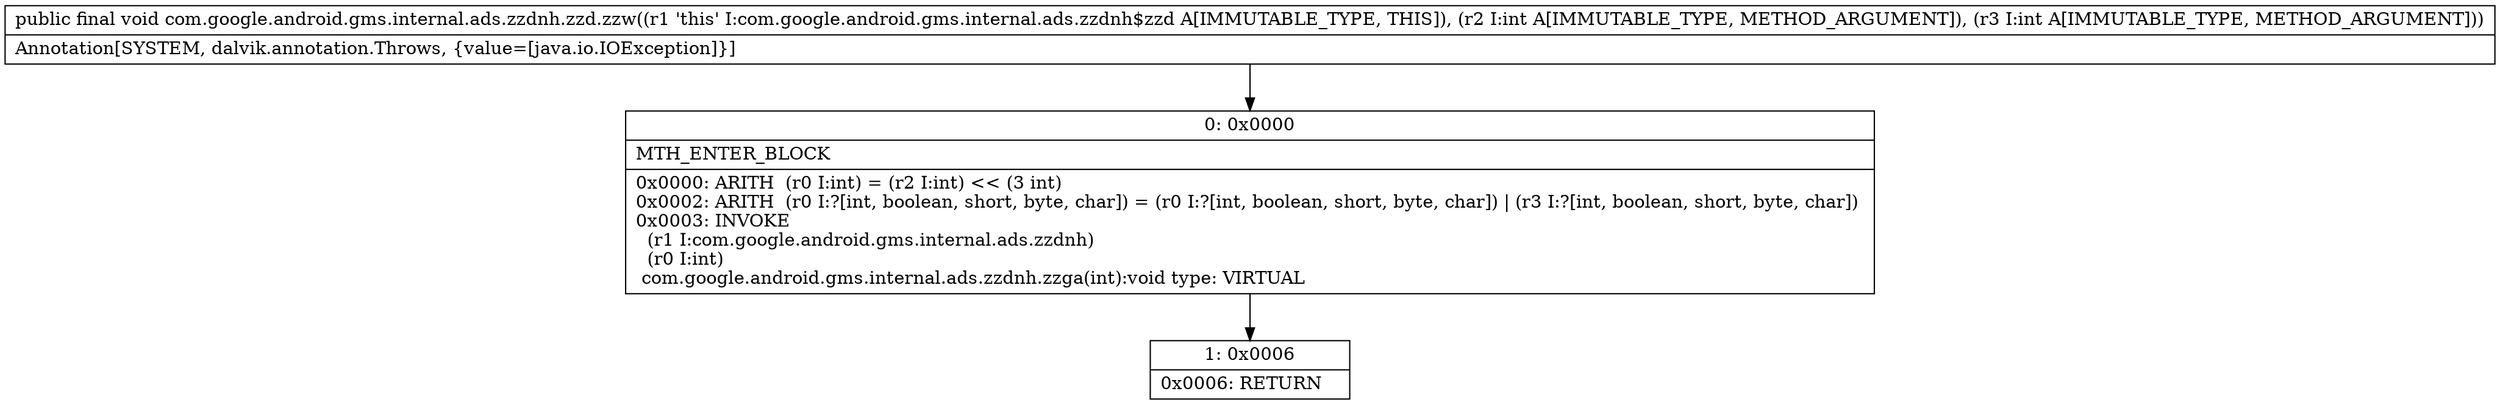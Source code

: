 digraph "CFG forcom.google.android.gms.internal.ads.zzdnh.zzd.zzw(II)V" {
Node_0 [shape=record,label="{0\:\ 0x0000|MTH_ENTER_BLOCK\l|0x0000: ARITH  (r0 I:int) = (r2 I:int) \<\< (3 int) \l0x0002: ARITH  (r0 I:?[int, boolean, short, byte, char]) = (r0 I:?[int, boolean, short, byte, char]) \| (r3 I:?[int, boolean, short, byte, char]) \l0x0003: INVOKE  \l  (r1 I:com.google.android.gms.internal.ads.zzdnh)\l  (r0 I:int)\l com.google.android.gms.internal.ads.zzdnh.zzga(int):void type: VIRTUAL \l}"];
Node_1 [shape=record,label="{1\:\ 0x0006|0x0006: RETURN   \l}"];
MethodNode[shape=record,label="{public final void com.google.android.gms.internal.ads.zzdnh.zzd.zzw((r1 'this' I:com.google.android.gms.internal.ads.zzdnh$zzd A[IMMUTABLE_TYPE, THIS]), (r2 I:int A[IMMUTABLE_TYPE, METHOD_ARGUMENT]), (r3 I:int A[IMMUTABLE_TYPE, METHOD_ARGUMENT]))  | Annotation[SYSTEM, dalvik.annotation.Throws, \{value=[java.io.IOException]\}]\l}"];
MethodNode -> Node_0;
Node_0 -> Node_1;
}

